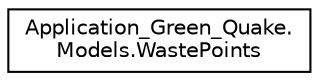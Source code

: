 digraph "Graphical Class Hierarchy"
{
 // LATEX_PDF_SIZE
  edge [fontname="Helvetica",fontsize="10",labelfontname="Helvetica",labelfontsize="10"];
  node [fontname="Helvetica",fontsize="10",shape=record];
  rankdir="LR";
  Node0 [label="Application_Green_Quake.\lModels.WastePoints",height=0.2,width=0.4,color="black", fillcolor="white", style="filled",URL="$class_application___green___quake_1_1_models_1_1_waste_points.html",tooltip=" "];
}
